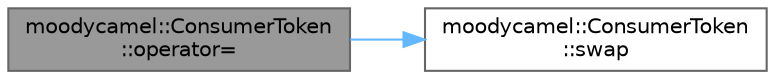digraph "moodycamel::ConsumerToken::operator="
{
 // INTERACTIVE_SVG=YES
 // LATEX_PDF_SIZE
  bgcolor="transparent";
  edge [fontname=Helvetica,fontsize=10,labelfontname=Helvetica,labelfontsize=10];
  node [fontname=Helvetica,fontsize=10,shape=box,height=0.2,width=0.4];
  rankdir="LR";
  Node1 [id="Node000001",label="moodycamel::ConsumerToken\l::operator=",height=0.2,width=0.4,color="gray40", fillcolor="grey60", style="filled", fontcolor="black",tooltip=" "];
  Node1 -> Node2 [id="edge1_Node000001_Node000002",color="steelblue1",style="solid",tooltip=" "];
  Node2 [id="Node000002",label="moodycamel::ConsumerToken\l::swap",height=0.2,width=0.4,color="grey40", fillcolor="white", style="filled",URL="$de/deb/structmoodycamel_1_1ConsumerToken.html#afb46600c622adbe5c82bb49a538f9fc0",tooltip=" "];
}
